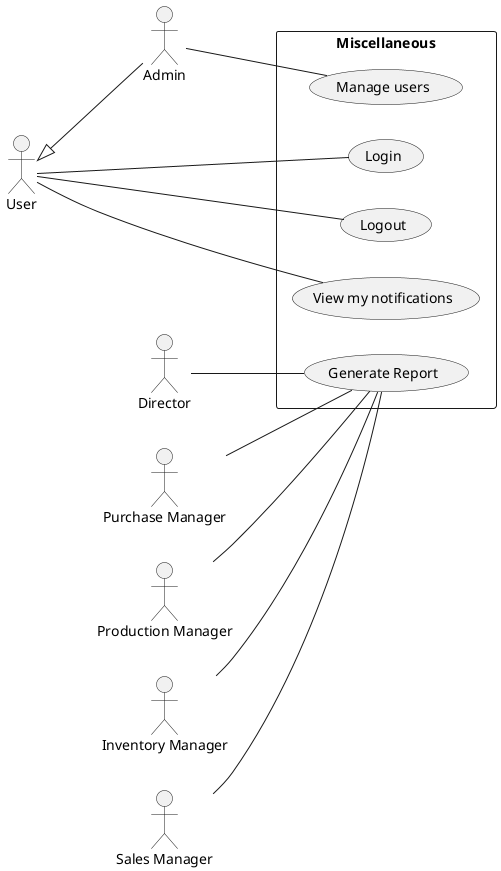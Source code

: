 @startuml misc
left to right direction

:Admin: as ad
:User: as u
u <|-- ad

:Director: as d
:Purchase Manager: as pur_m
:Production Manager: as prod_m
:Inventory Manager: as im
:Sales Manager: as sm

rectangle Miscellaneous {
    u -- (Login)
    u -- (Logout)
    u -- (View my notifications)

    ad -- (Manage users)

    d -- (Generate Report)
    pur_m -- (Generate Report)
    prod_m -- (Generate Report)
    im -- (Generate Report)
    sm -- (Generate Report)
}
@enduml